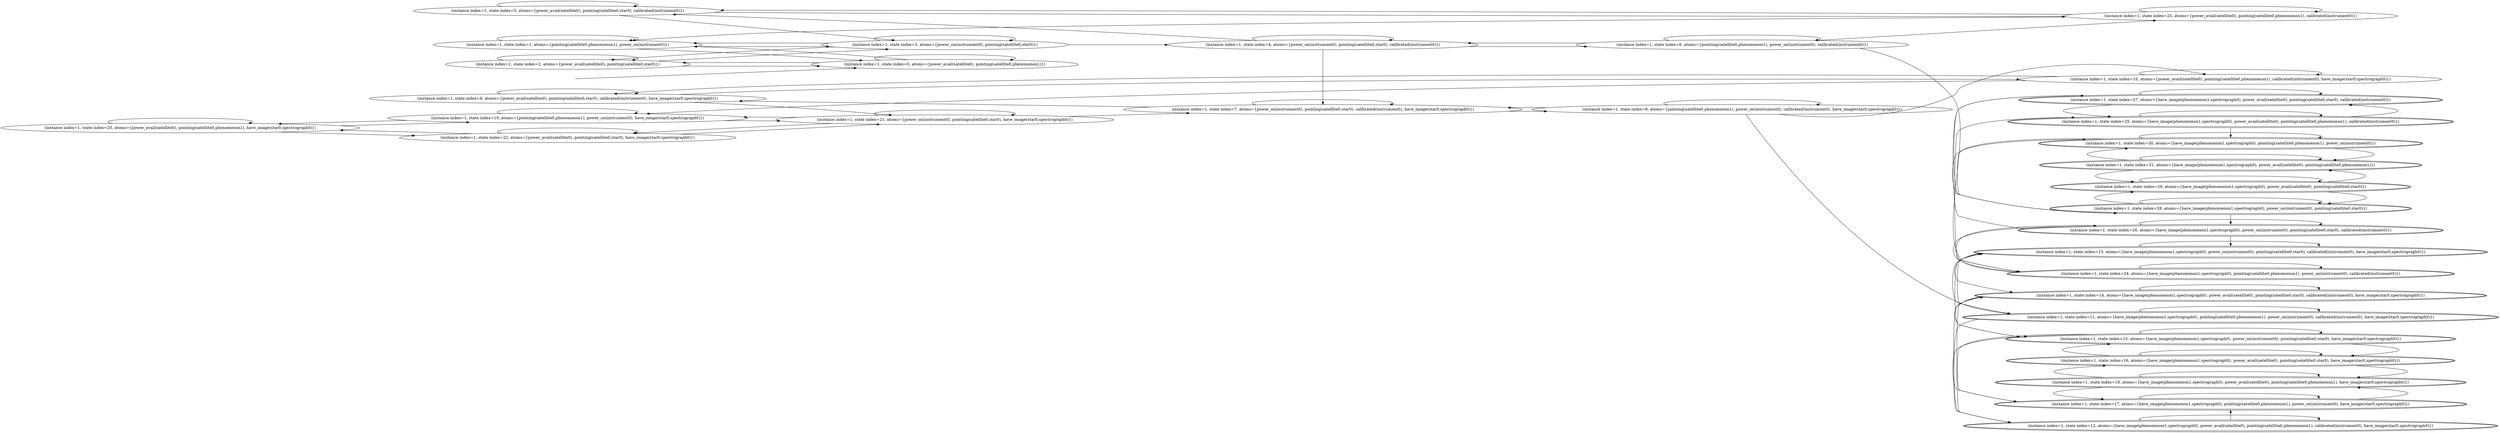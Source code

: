 digraph {
rankdir="LR"
s20[label="(instance index=1, state index=20, atoms={power_avail(satellite0), pointing(satellite0,phenomenon1), have_image(star0,spectrograph0)})"]
s10[label="(instance index=1, state index=10, atoms={power_avail(satellite0), pointing(satellite0,phenomenon1), calibrated(instrument0), have_image(star0,spectrograph0)})"]
s23[label="(instance index=1, state index=23, atoms={power_avail(satellite0), pointing(satellite0,phenomenon1), calibrated(instrument0)})"]
s0[label="(instance index=1, state index=0, atoms={power_avail(satellite0), pointing(satellite0,phenomenon1)})"]
s1[label="(instance index=1, state index=1, atoms={pointing(satellite0,phenomenon1), power_on(instrument0)})"]
s2[label="(instance index=1, state index=2, atoms={power_avail(satellite0), pointing(satellite0,star0)})"]
s5[label="(instance index=1, state index=5, atoms={power_avail(satellite0), pointing(satellite0,star0), calibrated(instrument0)})"]
s19[label="(instance index=1, state index=19, atoms={pointing(satellite0,phenomenon1), power_on(instrument0), have_image(star0,spectrograph0)})"]
s8[label="(instance index=1, state index=8, atoms={power_avail(satellite0), pointing(satellite0,star0), calibrated(instrument0), have_image(star0,spectrograph0)})"]
s22[label="(instance index=1, state index=22, atoms={power_avail(satellite0), pointing(satellite0,star0), have_image(star0,spectrograph0)})"]
s3[label="(instance index=1, state index=3, atoms={power_on(instrument0), pointing(satellite0,star0)})"]
s21[label="(instance index=1, state index=21, atoms={power_on(instrument0), pointing(satellite0,star0), have_image(star0,spectrograph0)})"]
s4[label="(instance index=1, state index=4, atoms={power_on(instrument0), pointing(satellite0,star0), calibrated(instrument0)})"]
s7[label="(instance index=1, state index=7, atoms={power_on(instrument0), pointing(satellite0,star0), calibrated(instrument0), have_image(star0,spectrograph0)})"]
s6[label="(instance index=1, state index=6, atoms={pointing(satellite0,phenomenon1), power_on(instrument0), calibrated(instrument0)})"]
s9[label="(instance index=1, state index=9, atoms={pointing(satellite0,phenomenon1), power_on(instrument0), calibrated(instrument0), have_image(star0,spectrograph0)})"]
s15[peripheries=2,label="(instance index=1, state index=15, atoms={have_image(phenomenon1,spectrograph0), power_on(instrument0), pointing(satellite0,star0), have_image(star0,spectrograph0)})"]
s29[peripheries=2,label="(instance index=1, state index=29, atoms={have_image(phenomenon1,spectrograph0), power_avail(satellite0), pointing(satellite0,star0)})"]
s16[peripheries=2,label="(instance index=1, state index=16, atoms={have_image(phenomenon1,spectrograph0), power_avail(satellite0), pointing(satellite0,star0), have_image(star0,spectrograph0)})"]
s30[peripheries=2,label="(instance index=1, state index=30, atoms={have_image(phenomenon1,spectrograph0), pointing(satellite0,phenomenon1), power_on(instrument0)})"]
s17[peripheries=2,label="(instance index=1, state index=17, atoms={have_image(phenomenon1,spectrograph0), pointing(satellite0,phenomenon1), power_on(instrument0), have_image(star0,spectrograph0)})"]
s31[peripheries=2,label="(instance index=1, state index=31, atoms={have_image(phenomenon1,spectrograph0), power_avail(satellite0), pointing(satellite0,phenomenon1)})"]
s18[peripheries=2,label="(instance index=1, state index=18, atoms={have_image(phenomenon1,spectrograph0), power_avail(satellite0), pointing(satellite0,phenomenon1), have_image(star0,spectrograph0)})"]
s24[peripheries=2,label="(instance index=1, state index=24, atoms={have_image(phenomenon1,spectrograph0), pointing(satellite0,phenomenon1), power_on(instrument0), calibrated(instrument0)})"]
s25[peripheries=2,label="(instance index=1, state index=25, atoms={have_image(phenomenon1,spectrograph0), power_avail(satellite0), pointing(satellite0,phenomenon1), calibrated(instrument0)})"]
s13[peripheries=2,label="(instance index=1, state index=13, atoms={have_image(phenomenon1,spectrograph0), power_on(instrument0), pointing(satellite0,star0), calibrated(instrument0), have_image(star0,spectrograph0)})"]
s26[peripheries=2,label="(instance index=1, state index=26, atoms={have_image(phenomenon1,spectrograph0), power_on(instrument0), pointing(satellite0,star0), calibrated(instrument0)})"]
s14[peripheries=2,label="(instance index=1, state index=14, atoms={have_image(phenomenon1,spectrograph0), power_avail(satellite0), pointing(satellite0,star0), calibrated(instrument0), have_image(star0,spectrograph0)})"]
s27[peripheries=2,label="(instance index=1, state index=27, atoms={have_image(phenomenon1,spectrograph0), power_avail(satellite0), pointing(satellite0,star0), calibrated(instrument0)})"]
s12[peripheries=2,label="(instance index=1, state index=12, atoms={have_image(phenomenon1,spectrograph0), power_avail(satellite0), pointing(satellite0,phenomenon1), calibrated(instrument0), have_image(star0,spectrograph0)})"]
s28[peripheries=2,label="(instance index=1, state index=28, atoms={have_image(phenomenon1,spectrograph0), power_on(instrument0), pointing(satellite0,star0)})"]
s11[peripheries=2,label="(instance index=1, state index=11, atoms={have_image(phenomenon1,spectrograph0), pointing(satellite0,phenomenon1), power_on(instrument0), calibrated(instrument0), have_image(star0,spectrograph0)})"]
Dangling [ label = "", style = invis ]
{ rank = same; Dangling }
Dangling -> s0
{ rank = same; s0}
{ rank = same; s1,s2,s5,s19,s8,s22}
{ rank = same; s3,s21}
{ rank = same; s4,s7}
{ rank = same; s6,s9}
{ rank = same; s15,s29,s16,s30,s17,s31,s18,s24,s25,s13,s26,s14,s27,s12,s28,s11}
{
s20->s20
s20->s22
s20->s19
s10->s19
s10->s10
s10->s8
s23->s23
s23->s5
s23->s1
s0->s2
s0->s1
s0->s0
}
{
s1->s1
s1->s3
s1->s0
s2->s2
s2->s3
s2->s0
s5->s23
s5->s5
s5->s3
s19->s21
s19->s20
s19->s19
s8->s21
s8->s10
s8->s8
s22->s22
s22->s21
s22->s20
}
{
s3->s4
s3->s3
s3->s2
s3->s1
s21->s7
s21->s22
s21->s21
s21->s19
}
{
s4->s7
s4->s6
s4->s5
s4->s4
s7->s7
s7->s9
s7->s8
}
{
s6->s23
s6->s6
s6->s4
s6->s24
s9->s7
s9->s11
s9->s10
s9->s9
}
{
s15->s15
s15->s13
s15->s17
s15->s16
s29->s29
s29->s31
s29->s28
s16->s15
s16->s18
s16->s16
s30->s30
s30->s31
s30->s28
s17->s15
s17->s18
s17->s17
s31->s31
s31->s30
s31->s29
s18->s18
s18->s17
s18->s16
s24->s26
s24->s25
s24->s24
s25->s30
s25->s27
s25->s25
s13->s13
s13->s14
s13->s11
s26->s13
s26->s27
s26->s26
s26->s24
s14->s14
s14->s15
s14->s12
s27->s27
s27->s28
s27->s25
s12->s12
s12->s14
s12->s17
s28->s30
s28->s29
s28->s28
s28->s26
s11->s13
s11->s12
s11->s11
}
}

